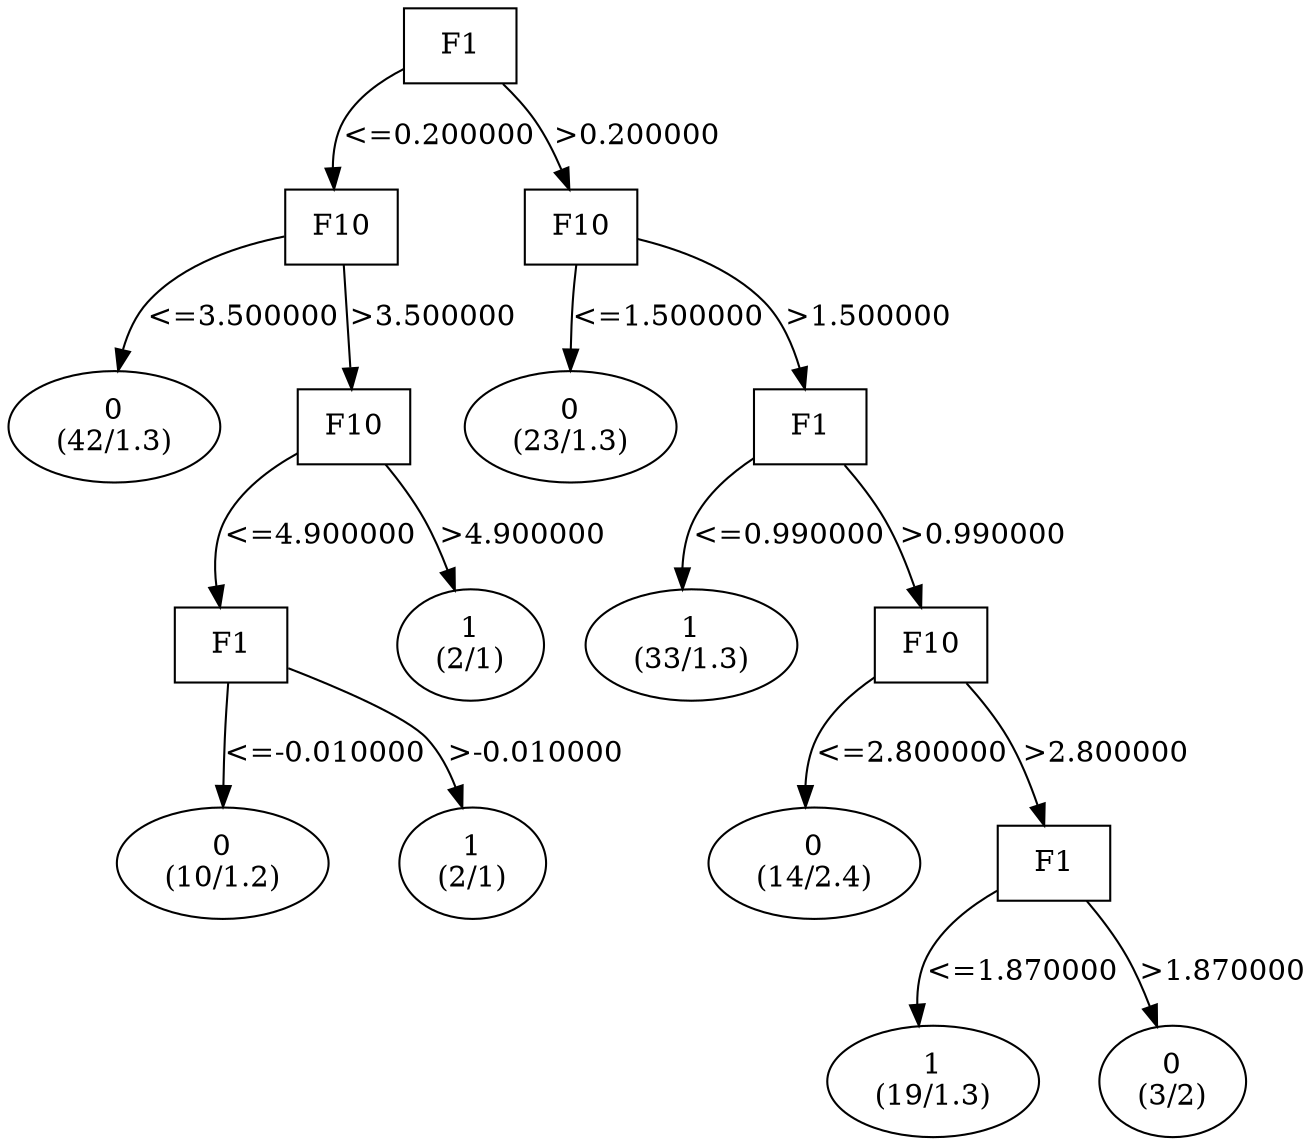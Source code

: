 digraph YaDT {
n0 [ shape=box, label="F1\n"]
n0 -> n1 [label="<=0.200000"]
n1 [ shape=box, label="F10\n"]
n1 -> n2 [label="<=3.500000"]
n2 [ shape=ellipse, label="0\n(42/1.3)"]
n1 -> n3 [label=">3.500000"]
n3 [ shape=box, label="F10\n"]
n3 -> n4 [label="<=4.900000"]
n4 [ shape=box, label="F1\n"]
n4 -> n5 [label="<=-0.010000"]
n5 [ shape=ellipse, label="0\n(10/1.2)"]
n4 -> n6 [label=">-0.010000"]
n6 [ shape=ellipse, label="1\n(2/1)"]
n3 -> n8 [label=">4.900000"]
n8 [ shape=ellipse, label="1\n(2/1)"]
n0 -> n11 [label=">0.200000"]
n11 [ shape=box, label="F10\n"]
n11 -> n12 [label="<=1.500000"]
n12 [ shape=ellipse, label="0\n(23/1.3)"]
n11 -> n13 [label=">1.500000"]
n13 [ shape=box, label="F1\n"]
n13 -> n14 [label="<=0.990000"]
n14 [ shape=ellipse, label="1\n(33/1.3)"]
n13 -> n15 [label=">0.990000"]
n15 [ shape=box, label="F10\n"]
n15 -> n16 [label="<=2.800000"]
n16 [ shape=ellipse, label="0\n(14/2.4)"]
n15 -> n17 [label=">2.800000"]
n17 [ shape=box, label="F1\n"]
n17 -> n18 [label="<=1.870000"]
n18 [ shape=ellipse, label="1\n(19/1.3)"]
n17 -> n19 [label=">1.870000"]
n19 [ shape=ellipse, label="0\n(3/2)"]
}
